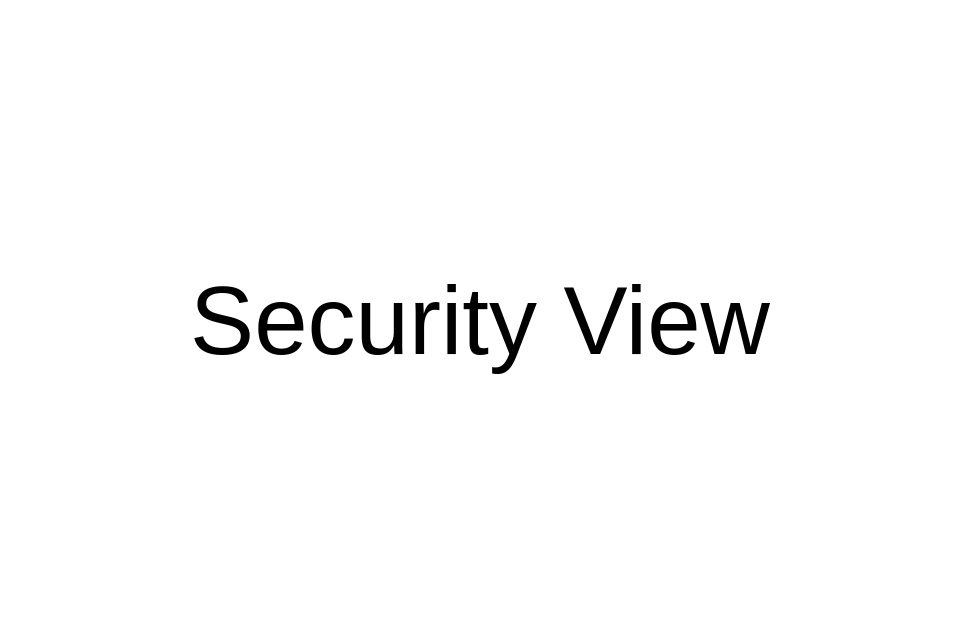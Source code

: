 <mxfile compressed="false" version="17.5.0" type="google">
  <diagram id="R0TGMLqBoR5OhYO9nXM6" name="SECURITY VIEW">
    <mxGraphModel grid="1" page="1" gridSize="10" guides="1" tooltips="1" connect="1" arrows="1" fold="1" pageScale="1" pageWidth="827" pageHeight="1169" math="0" shadow="0">
      <root>
        <mxCell id="Ht3oCsUr75H7W70QXAjW-0" />
        <mxCell id="Ht3oCsUr75H7W70QXAjW-1" value="Title" parent="Ht3oCsUr75H7W70QXAjW-0" />
        <mxCell id="Ht3oCsUr75H7W70QXAjW-2" value="Security View" style="text;html=1;strokeColor=none;fillColor=none;align=center;verticalAlign=middle;whiteSpace=wrap;rounded=0;fontSize=48;opacity=30;" vertex="1" parent="Ht3oCsUr75H7W70QXAjW-1">
          <mxGeometry x="160" y="200" width="480" height="320" as="geometry" />
        </mxCell>
        <mxCell id="FOOxdRYcryxS7tMlDGE8-0" value="About" parent="Ht3oCsUr75H7W70QXAjW-0" />
      </root>
    </mxGraphModel>
  </diagram>
</mxfile>
